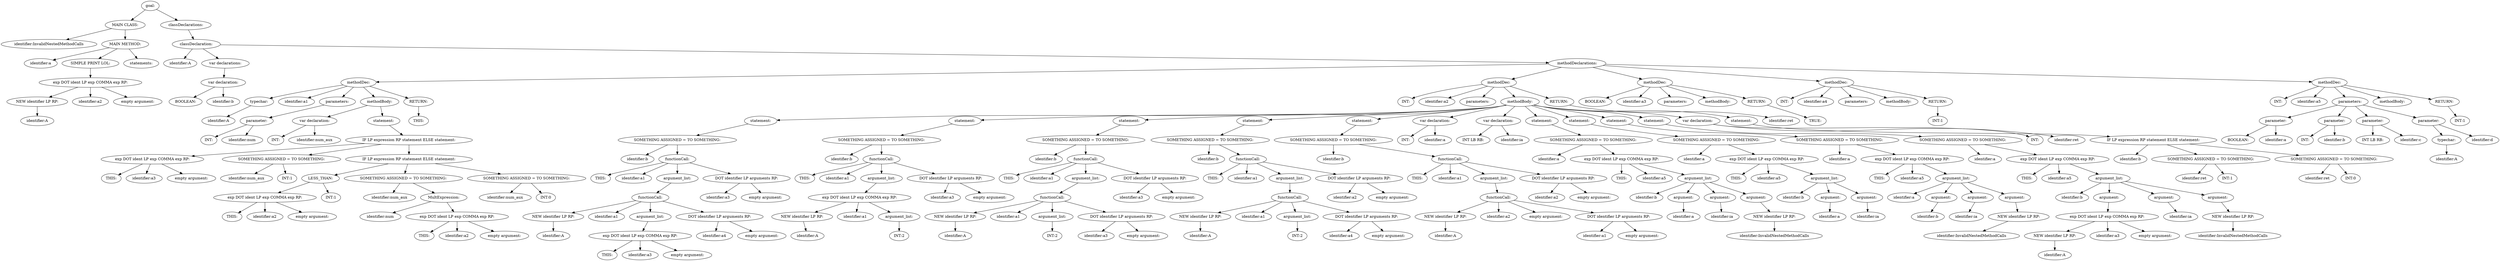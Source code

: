 digraph {
n0 [label="goal:"];
n1 [label="MAIN CLASS:"];
n2 [label="identifier:InvalidNestedMethodCalls"];
n1 -> n2
n3 [label="MAIN METHOD:"];
n4 [label="identifier:a"];
n3 -> n4
n5 [label="SIMPLE PRINT LOL:"];
n6 [label="exp DOT ident LP exp COMMA exp RP:"];
n7 [label="NEW identifier LP RP:"];
n8 [label="identifier:A"];
n7 -> n8
n6 -> n7
n9 [label="identifier:a2"];
n6 -> n9
n10 [label="empty argument:"];
n6 -> n10
n5 -> n6
n3 -> n5
n11 [label="statements:"];
n3 -> n11
n1 -> n3
n0 -> n1
n12 [label="classDeclarations:"];
n13 [label="classDeclaration:"];
n14 [label="identifier:A"];
n13 -> n14
n15 [label="var declarations:"];
n16 [label="var declaration:"];
n17 [label="BOOLEAN:"];
n16 -> n17
n18 [label="identifier:b"];
n16 -> n18
n15 -> n16
n13 -> n15
n19 [label="methodDeclarations:"];
n20 [label="methodDec:"];
n21 [label="typechar:"];
n22 [label="identifier:A"];
n21 -> n22
n20 -> n21
n23 [label="identifier:a1"];
n20 -> n23
n24 [label="parameters:"];
n25 [label="parameter:"];
n26 [label="INT:"];
n25 -> n26
n27 [label="identifier:num"];
n25 -> n27
n24 -> n25
n20 -> n24
n28 [label="methodBody:"];
n29 [label="var declaration:"];
n30 [label="INT:"];
n29 -> n30
n31 [label="identifier:num_aux"];
n29 -> n31
n28 -> n29
n32 [label="statement:"];
n33 [label="IF LP expression RP statement ELSE statement:"];
n34 [label="exp DOT ident LP exp COMMA exp RP:"];
n35 [label="THIS:"];
n34 -> n35
n36 [label="identifier:a3"];
n34 -> n36
n37 [label="empty argument:"];
n34 -> n37
n33 -> n34
n38 [label="SOMETHING ASSIGNED = TO SOMETHING:"];
n39 [label="identifier:num_aux"];
n38 -> n39
n40 [label="INT:1"];
n38 -> n40
n33 -> n38
n41 [label="IF LP expression RP statement ELSE statement:"];
n42 [label="LESS_THAN:"];
n43 [label="exp DOT ident LP exp COMMA exp RP:"];
n44 [label="THIS:"];
n43 -> n44
n45 [label="identifier:a2"];
n43 -> n45
n46 [label="empty argument:"];
n43 -> n46
n42 -> n43
n47 [label="INT:1"];
n42 -> n47
n41 -> n42
n48 [label="SOMETHING ASSIGNED = TO SOMETHING:"];
n49 [label="identifier:num_aux"];
n48 -> n49
n50 [label="MultExpression:"];
n51 [label="identifier:num"];
n50 -> n51
n52 [label="exp DOT ident LP exp COMMA exp RP:"];
n53 [label="THIS:"];
n52 -> n53
n54 [label="identifier:a2"];
n52 -> n54
n55 [label="empty argument:"];
n52 -> n55
n50 -> n52
n48 -> n50
n41 -> n48
n56 [label="SOMETHING ASSIGNED = TO SOMETHING:"];
n57 [label="identifier:num_aux"];
n56 -> n57
n58 [label="INT:0"];
n56 -> n58
n41 -> n56
n33 -> n41
n32 -> n33
n28 -> n32
n20 -> n28
n59 [label="RETURN:"];
n60 [label="THIS:"];
n59 -> n60
n20 -> n59
n19 -> n20
n61 [label="methodDec:"];
n62 [label="INT:"];
n61 -> n62
n63 [label="identifier:a2"];
n61 -> n63
n64 [label="parameters:"];
n61 -> n64
n65 [label="methodBody:"];
n66 [label="statement:"];
n67 [label="SOMETHING ASSIGNED = TO SOMETHING:"];
n68 [label="identifier:b"];
n67 -> n68
n69 [label="functionCall:"];
n70 [label="THIS:"];
n69 -> n70
n71 [label="identifier:a1"];
n69 -> n71
n72 [label="argument_list:"];
n73 [label="functionCall:"];
n74 [label="NEW identifier LP RP:"];
n75 [label="identifier:A"];
n74 -> n75
n73 -> n74
n76 [label="identifier:a1"];
n73 -> n76
n77 [label="argument_list:"];
n78 [label="exp DOT ident LP exp COMMA exp RP:"];
n79 [label="THIS:"];
n78 -> n79
n80 [label="identifier:a3"];
n78 -> n80
n81 [label="empty argument:"];
n78 -> n81
n77 -> n78
n73 -> n77
n82 [label="DOT identifier LP arguments RP:"];
n83 [label="identifier:a4"];
n82 -> n83
n84 [label="empty argument:"];
n82 -> n84
n73 -> n82
n72 -> n73
n69 -> n72
n85 [label="DOT identifier LP arguments RP:"];
n86 [label="identifier:a3"];
n85 -> n86
n87 [label="empty argument:"];
n85 -> n87
n69 -> n85
n67 -> n69
n66 -> n67
n65 -> n66
n88 [label="statement:"];
n89 [label="SOMETHING ASSIGNED = TO SOMETHING:"];
n90 [label="identifier:b"];
n89 -> n90
n91 [label="functionCall:"];
n92 [label="THIS:"];
n91 -> n92
n93 [label="identifier:a1"];
n91 -> n93
n94 [label="argument_list:"];
n95 [label="exp DOT ident LP exp COMMA exp RP:"];
n96 [label="NEW identifier LP RP:"];
n97 [label="identifier:A"];
n96 -> n97
n95 -> n96
n98 [label="identifier:a1"];
n95 -> n98
n99 [label="argument_list:"];
n100 [label="INT:2"];
n99 -> n100
n95 -> n99
n94 -> n95
n91 -> n94
n101 [label="DOT identifier LP arguments RP:"];
n102 [label="identifier:a3"];
n101 -> n102
n103 [label="empty argument:"];
n101 -> n103
n91 -> n101
n89 -> n91
n88 -> n89
n65 -> n88
n104 [label="statement:"];
n105 [label="SOMETHING ASSIGNED = TO SOMETHING:"];
n106 [label="identifier:b"];
n105 -> n106
n107 [label="functionCall:"];
n108 [label="THIS:"];
n107 -> n108
n109 [label="identifier:a1"];
n107 -> n109
n110 [label="argument_list:"];
n111 [label="functionCall:"];
n112 [label="NEW identifier LP RP:"];
n113 [label="identifier:A"];
n112 -> n113
n111 -> n112
n114 [label="identifier:a1"];
n111 -> n114
n115 [label="argument_list:"];
n116 [label="INT:2"];
n115 -> n116
n111 -> n115
n117 [label="DOT identifier LP arguments RP:"];
n118 [label="identifier:a3"];
n117 -> n118
n119 [label="empty argument:"];
n117 -> n119
n111 -> n117
n110 -> n111
n107 -> n110
n120 [label="DOT identifier LP arguments RP:"];
n121 [label="identifier:a3"];
n120 -> n121
n122 [label="empty argument:"];
n120 -> n122
n107 -> n120
n105 -> n107
n104 -> n105
n65 -> n104
n123 [label="statement:"];
n124 [label="SOMETHING ASSIGNED = TO SOMETHING:"];
n125 [label="identifier:b"];
n124 -> n125
n126 [label="functionCall:"];
n127 [label="THIS:"];
n126 -> n127
n128 [label="identifier:a1"];
n126 -> n128
n129 [label="argument_list:"];
n130 [label="functionCall:"];
n131 [label="NEW identifier LP RP:"];
n132 [label="identifier:A"];
n131 -> n132
n130 -> n131
n133 [label="identifier:a1"];
n130 -> n133
n134 [label="argument_list:"];
n135 [label="INT:2"];
n134 -> n135
n130 -> n134
n136 [label="DOT identifier LP arguments RP:"];
n137 [label="identifier:a4"];
n136 -> n137
n138 [label="empty argument:"];
n136 -> n138
n130 -> n136
n129 -> n130
n126 -> n129
n139 [label="DOT identifier LP arguments RP:"];
n140 [label="identifier:a2"];
n139 -> n140
n141 [label="empty argument:"];
n139 -> n141
n126 -> n139
n124 -> n126
n123 -> n124
n65 -> n123
n142 [label="statement:"];
n143 [label="SOMETHING ASSIGNED = TO SOMETHING:"];
n144 [label="identifier:b"];
n143 -> n144
n145 [label="functionCall:"];
n146 [label="THIS:"];
n145 -> n146
n147 [label="identifier:a1"];
n145 -> n147
n148 [label="argument_list:"];
n149 [label="functionCall:"];
n150 [label="NEW identifier LP RP:"];
n151 [label="identifier:A"];
n150 -> n151
n149 -> n150
n152 [label="identifier:a2"];
n149 -> n152
n153 [label="empty argument:"];
n149 -> n153
n154 [label="DOT identifier LP arguments RP:"];
n155 [label="identifier:a1"];
n154 -> n155
n156 [label="empty argument:"];
n154 -> n156
n149 -> n154
n148 -> n149
n145 -> n148
n157 [label="DOT identifier LP arguments RP:"];
n158 [label="identifier:a2"];
n157 -> n158
n159 [label="empty argument:"];
n157 -> n159
n145 -> n157
n143 -> n145
n142 -> n143
n65 -> n142
n160 [label="var declaration:"];
n161 [label="INT:"];
n160 -> n161
n162 [label="identifier:a"];
n160 -> n162
n65 -> n160
n163 [label="var declaration:"];
n164 [label="INT LB RB:"];
n163 -> n164
n165 [label="identifier:ia"];
n163 -> n165
n65 -> n163
n166 [label="statement:"];
n167 [label="SOMETHING ASSIGNED = TO SOMETHING:"];
n168 [label="identifier:a"];
n167 -> n168
n169 [label="exp DOT ident LP exp COMMA exp RP:"];
n170 [label="THIS:"];
n169 -> n170
n171 [label="identifier:a5"];
n169 -> n171
n172 [label="argument_list:"];
n173 [label="identifier:b"];
n172 -> n173
n174 [label="argument:"];
n175 [label="identifier:a"];
n174 -> n175
n172 -> n174
n176 [label="argument:"];
n177 [label="identifier:ia"];
n176 -> n177
n172 -> n176
n178 [label="argument:"];
n179 [label="NEW identifier LP RP:"];
n180 [label="identifier:InvalidNestedMethodCalls"];
n179 -> n180
n178 -> n179
n172 -> n178
n169 -> n172
n167 -> n169
n166 -> n167
n65 -> n166
n181 [label="statement:"];
n182 [label="SOMETHING ASSIGNED = TO SOMETHING:"];
n183 [label="identifier:a"];
n182 -> n183
n184 [label="exp DOT ident LP exp COMMA exp RP:"];
n185 [label="THIS:"];
n184 -> n185
n186 [label="identifier:a5"];
n184 -> n186
n187 [label="argument_list:"];
n188 [label="identifier:b"];
n187 -> n188
n189 [label="argument:"];
n190 [label="identifier:a"];
n189 -> n190
n187 -> n189
n191 [label="argument:"];
n192 [label="identifier:ia"];
n191 -> n192
n187 -> n191
n184 -> n187
n182 -> n184
n181 -> n182
n65 -> n181
n193 [label="statement:"];
n194 [label="SOMETHING ASSIGNED = TO SOMETHING:"];
n195 [label="identifier:a"];
n194 -> n195
n196 [label="exp DOT ident LP exp COMMA exp RP:"];
n197 [label="THIS:"];
n196 -> n197
n198 [label="identifier:a5"];
n196 -> n198
n199 [label="argument_list:"];
n200 [label="identifier:a"];
n199 -> n200
n201 [label="argument:"];
n202 [label="identifier:b"];
n201 -> n202
n199 -> n201
n203 [label="argument:"];
n204 [label="identifier:ia"];
n203 -> n204
n199 -> n203
n205 [label="argument:"];
n206 [label="NEW identifier LP RP:"];
n207 [label="identifier:InvalidNestedMethodCalls"];
n206 -> n207
n205 -> n206
n199 -> n205
n196 -> n199
n194 -> n196
n193 -> n194
n65 -> n193
n208 [label="statement:"];
n209 [label="SOMETHING ASSIGNED = TO SOMETHING:"];
n210 [label="identifier:a"];
n209 -> n210
n211 [label="exp DOT ident LP exp COMMA exp RP:"];
n212 [label="THIS:"];
n211 -> n212
n213 [label="identifier:a5"];
n211 -> n213
n214 [label="argument_list:"];
n215 [label="identifier:b"];
n214 -> n215
n216 [label="argument:"];
n217 [label="exp DOT ident LP exp COMMA exp RP:"];
n218 [label="NEW identifier LP RP:"];
n219 [label="identifier:A"];
n218 -> n219
n217 -> n218
n220 [label="identifier:a3"];
n217 -> n220
n221 [label="empty argument:"];
n217 -> n221
n216 -> n217
n214 -> n216
n222 [label="argument:"];
n223 [label="identifier:ia"];
n222 -> n223
n214 -> n222
n224 [label="argument:"];
n225 [label="NEW identifier LP RP:"];
n226 [label="identifier:InvalidNestedMethodCalls"];
n225 -> n226
n224 -> n225
n214 -> n224
n211 -> n214
n209 -> n211
n208 -> n209
n65 -> n208
n227 [label="var declaration:"];
n228 [label="INT:"];
n227 -> n228
n229 [label="identifier:ret"];
n227 -> n229
n65 -> n227
n230 [label="statement:"];
n231 [label="IF LP expression RP statement ELSE statement:"];
n232 [label="identifier:b"];
n231 -> n232
n233 [label="SOMETHING ASSIGNED = TO SOMETHING:"];
n234 [label="identifier:ret"];
n233 -> n234
n235 [label="INT:1"];
n233 -> n235
n231 -> n233
n236 [label="SOMETHING ASSIGNED = TO SOMETHING:"];
n237 [label="identifier:ret"];
n236 -> n237
n238 [label="INT:0"];
n236 -> n238
n231 -> n236
n230 -> n231
n65 -> n230
n61 -> n65
n239 [label="RETURN:"];
n240 [label="identifier:ret"];
n239 -> n240
n61 -> n239
n19 -> n61
n241 [label="methodDec:"];
n242 [label="BOOLEAN:"];
n241 -> n242
n243 [label="identifier:a3"];
n241 -> n243
n244 [label="parameters:"];
n241 -> n244
n245 [label="methodBody:"];
n241 -> n245
n246 [label="RETURN:"];
n247 [label="TRUE:"];
n246 -> n247
n241 -> n246
n19 -> n241
n248 [label="methodDec:"];
n249 [label="INT:"];
n248 -> n249
n250 [label="identifier:a4"];
n248 -> n250
n251 [label="parameters:"];
n248 -> n251
n252 [label="methodBody:"];
n248 -> n252
n253 [label="RETURN:"];
n254 [label="INT:1"];
n253 -> n254
n248 -> n253
n19 -> n248
n255 [label="methodDec:"];
n256 [label="INT:"];
n255 -> n256
n257 [label="identifier:a5"];
n255 -> n257
n258 [label="parameters:"];
n259 [label="parameter:"];
n260 [label="BOOLEAN:"];
n259 -> n260
n261 [label="identifier:a"];
n259 -> n261
n258 -> n259
n262 [label="parameter:"];
n263 [label="INT:"];
n262 -> n263
n264 [label="identifier:b"];
n262 -> n264
n258 -> n262
n265 [label="parameter:"];
n266 [label="INT LB RB:"];
n265 -> n266
n267 [label="identifier:c"];
n265 -> n267
n258 -> n265
n268 [label="parameter:"];
n269 [label="typechar:"];
n270 [label="identifier:A"];
n269 -> n270
n268 -> n269
n271 [label="identifier:d"];
n268 -> n271
n258 -> n268
n255 -> n258
n272 [label="methodBody:"];
n255 -> n272
n273 [label="RETURN:"];
n274 [label="INT:1"];
n273 -> n274
n255 -> n273
n19 -> n255
n13 -> n19
n12 -> n13
n0 -> n12
}
